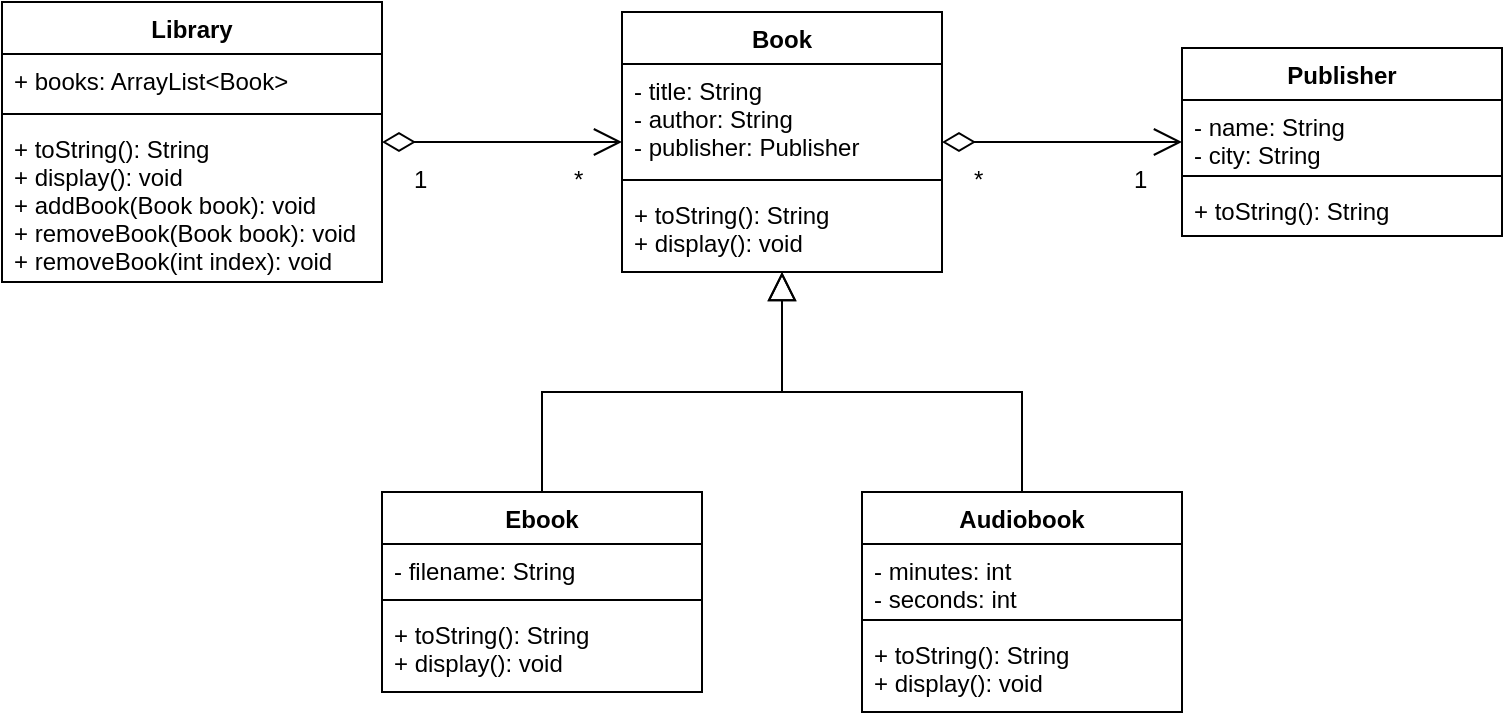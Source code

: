 <mxfile version="20.6.0" type="device"><diagram id="vB_KhR3SeOn-0qMBXSd2" name="Page-1"><mxGraphModel dx="1140" dy="661" grid="1" gridSize="10" guides="1" tooltips="1" connect="1" arrows="1" fold="1" page="1" pageScale="1" pageWidth="850" pageHeight="1100" math="0" shadow="0"><root><mxCell id="0"/><mxCell id="1" parent="0"/><mxCell id="he3LwwNXJxdBniojnUBd-5" value="Book" style="swimlane;fontStyle=1;align=center;verticalAlign=top;childLayout=stackLayout;horizontal=1;startSize=26;horizontalStack=0;resizeParent=1;resizeParentMax=0;resizeLast=0;collapsible=1;marginBottom=0;" vertex="1" parent="1"><mxGeometry x="360" y="40" width="160" height="130" as="geometry"/></mxCell><mxCell id="he3LwwNXJxdBniojnUBd-6" value="- title: String&#xA;- author: String&#xA;- publisher: Publisher&#xA;" style="text;strokeColor=none;fillColor=none;align=left;verticalAlign=top;spacingLeft=4;spacingRight=4;overflow=hidden;rotatable=0;points=[[0,0.5],[1,0.5]];portConstraint=eastwest;" vertex="1" parent="he3LwwNXJxdBniojnUBd-5"><mxGeometry y="26" width="160" height="54" as="geometry"/></mxCell><mxCell id="he3LwwNXJxdBniojnUBd-7" value="" style="line;strokeWidth=1;fillColor=none;align=left;verticalAlign=middle;spacingTop=-1;spacingLeft=3;spacingRight=3;rotatable=0;labelPosition=right;points=[];portConstraint=eastwest;strokeColor=inherit;" vertex="1" parent="he3LwwNXJxdBniojnUBd-5"><mxGeometry y="80" width="160" height="8" as="geometry"/></mxCell><mxCell id="he3LwwNXJxdBniojnUBd-8" value="+ toString(): String&#xA;+ display(): void" style="text;strokeColor=none;fillColor=none;align=left;verticalAlign=top;spacingLeft=4;spacingRight=4;overflow=hidden;rotatable=0;points=[[0,0.5],[1,0.5]];portConstraint=eastwest;" vertex="1" parent="he3LwwNXJxdBniojnUBd-5"><mxGeometry y="88" width="160" height="42" as="geometry"/></mxCell><mxCell id="he3LwwNXJxdBniojnUBd-18" style="edgeStyle=orthogonalEdgeStyle;rounded=0;orthogonalLoop=1;jettySize=auto;html=1;exitX=0.5;exitY=0;exitDx=0;exitDy=0;endArrow=block;endFill=0;strokeWidth=1;endSize=12;" edge="1" parent="1" source="he3LwwNXJxdBniojnUBd-9" target="he3LwwNXJxdBniojnUBd-5"><mxGeometry relative="1" as="geometry"/></mxCell><mxCell id="he3LwwNXJxdBniojnUBd-9" value="Ebook" style="swimlane;fontStyle=1;align=center;verticalAlign=top;childLayout=stackLayout;horizontal=1;startSize=26;horizontalStack=0;resizeParent=1;resizeParentMax=0;resizeLast=0;collapsible=1;marginBottom=0;" vertex="1" parent="1"><mxGeometry x="240" y="280" width="160" height="100" as="geometry"/></mxCell><mxCell id="he3LwwNXJxdBniojnUBd-10" value="- filename: String&#xA;" style="text;strokeColor=none;fillColor=none;align=left;verticalAlign=top;spacingLeft=4;spacingRight=4;overflow=hidden;rotatable=0;points=[[0,0.5],[1,0.5]];portConstraint=eastwest;" vertex="1" parent="he3LwwNXJxdBniojnUBd-9"><mxGeometry y="26" width="160" height="24" as="geometry"/></mxCell><mxCell id="he3LwwNXJxdBniojnUBd-11" value="" style="line;strokeWidth=1;fillColor=none;align=left;verticalAlign=middle;spacingTop=-1;spacingLeft=3;spacingRight=3;rotatable=0;labelPosition=right;points=[];portConstraint=eastwest;strokeColor=inherit;" vertex="1" parent="he3LwwNXJxdBniojnUBd-9"><mxGeometry y="50" width="160" height="8" as="geometry"/></mxCell><mxCell id="he3LwwNXJxdBniojnUBd-12" value="+ toString(): String&#xA;+ display(): void" style="text;strokeColor=none;fillColor=none;align=left;verticalAlign=top;spacingLeft=4;spacingRight=4;overflow=hidden;rotatable=0;points=[[0,0.5],[1,0.5]];portConstraint=eastwest;" vertex="1" parent="he3LwwNXJxdBniojnUBd-9"><mxGeometry y="58" width="160" height="42" as="geometry"/></mxCell><mxCell id="he3LwwNXJxdBniojnUBd-19" style="edgeStyle=orthogonalEdgeStyle;rounded=0;orthogonalLoop=1;jettySize=auto;html=1;exitX=0.5;exitY=0;exitDx=0;exitDy=0;strokeWidth=1;endArrow=block;endFill=0;endSize=12;" edge="1" parent="1" source="he3LwwNXJxdBniojnUBd-13" target="he3LwwNXJxdBniojnUBd-5"><mxGeometry relative="1" as="geometry"/></mxCell><mxCell id="he3LwwNXJxdBniojnUBd-13" value="Audiobook" style="swimlane;fontStyle=1;align=center;verticalAlign=top;childLayout=stackLayout;horizontal=1;startSize=26;horizontalStack=0;resizeParent=1;resizeParentMax=0;resizeLast=0;collapsible=1;marginBottom=0;" vertex="1" parent="1"><mxGeometry x="480" y="280" width="160" height="110" as="geometry"/></mxCell><mxCell id="he3LwwNXJxdBniojnUBd-14" value="- minutes: int&#xA;- seconds: int&#xA;&#xA;" style="text;strokeColor=none;fillColor=none;align=left;verticalAlign=top;spacingLeft=4;spacingRight=4;overflow=hidden;rotatable=0;points=[[0,0.5],[1,0.5]];portConstraint=eastwest;" vertex="1" parent="he3LwwNXJxdBniojnUBd-13"><mxGeometry y="26" width="160" height="34" as="geometry"/></mxCell><mxCell id="he3LwwNXJxdBniojnUBd-15" value="" style="line;strokeWidth=1;fillColor=none;align=left;verticalAlign=middle;spacingTop=-1;spacingLeft=3;spacingRight=3;rotatable=0;labelPosition=right;points=[];portConstraint=eastwest;strokeColor=inherit;" vertex="1" parent="he3LwwNXJxdBniojnUBd-13"><mxGeometry y="60" width="160" height="8" as="geometry"/></mxCell><mxCell id="he3LwwNXJxdBniojnUBd-16" value="+ toString(): String&#xA;+ display(): void" style="text;strokeColor=none;fillColor=none;align=left;verticalAlign=top;spacingLeft=4;spacingRight=4;overflow=hidden;rotatable=0;points=[[0,0.5],[1,0.5]];portConstraint=eastwest;" vertex="1" parent="he3LwwNXJxdBniojnUBd-13"><mxGeometry y="68" width="160" height="42" as="geometry"/></mxCell><mxCell id="he3LwwNXJxdBniojnUBd-24" value="Publisher" style="swimlane;fontStyle=1;align=center;verticalAlign=top;childLayout=stackLayout;horizontal=1;startSize=26;horizontalStack=0;resizeParent=1;resizeParentMax=0;resizeLast=0;collapsible=1;marginBottom=0;" vertex="1" parent="1"><mxGeometry x="640" y="58" width="160" height="94" as="geometry"/></mxCell><mxCell id="he3LwwNXJxdBniojnUBd-25" value="- name: String&#xA;- city: String&#xA;&#xA;" style="text;strokeColor=none;fillColor=none;align=left;verticalAlign=top;spacingLeft=4;spacingRight=4;overflow=hidden;rotatable=0;points=[[0,0.5],[1,0.5]];portConstraint=eastwest;" vertex="1" parent="he3LwwNXJxdBniojnUBd-24"><mxGeometry y="26" width="160" height="34" as="geometry"/></mxCell><mxCell id="he3LwwNXJxdBniojnUBd-26" value="" style="line;strokeWidth=1;fillColor=none;align=left;verticalAlign=middle;spacingTop=-1;spacingLeft=3;spacingRight=3;rotatable=0;labelPosition=right;points=[];portConstraint=eastwest;strokeColor=inherit;" vertex="1" parent="he3LwwNXJxdBniojnUBd-24"><mxGeometry y="60" width="160" height="8" as="geometry"/></mxCell><mxCell id="he3LwwNXJxdBniojnUBd-27" value="+ toString(): String" style="text;strokeColor=none;fillColor=none;align=left;verticalAlign=top;spacingLeft=4;spacingRight=4;overflow=hidden;rotatable=0;points=[[0,0.5],[1,0.5]];portConstraint=eastwest;" vertex="1" parent="he3LwwNXJxdBniojnUBd-24"><mxGeometry y="68" width="160" height="26" as="geometry"/></mxCell><mxCell id="he3LwwNXJxdBniojnUBd-28" value="" style="endArrow=open;html=1;endSize=12;startArrow=diamondThin;startSize=14;startFill=0;edgeStyle=orthogonalEdgeStyle;align=left;verticalAlign=bottom;rounded=0;strokeWidth=1;" edge="1" parent="1" source="he3LwwNXJxdBniojnUBd-5" target="he3LwwNXJxdBniojnUBd-24"><mxGeometry x="0.71" relative="1" as="geometry"><mxPoint x="340" y="410" as="sourcePoint"/><mxPoint x="500" y="410" as="targetPoint"/><mxPoint as="offset"/></mxGeometry></mxCell><mxCell id="he3LwwNXJxdBniojnUBd-29" value="Library" style="swimlane;fontStyle=1;align=center;verticalAlign=top;childLayout=stackLayout;horizontal=1;startSize=26;horizontalStack=0;resizeParent=1;resizeParentMax=0;resizeLast=0;collapsible=1;marginBottom=0;" vertex="1" parent="1"><mxGeometry x="50" y="35" width="190" height="140" as="geometry"/></mxCell><mxCell id="he3LwwNXJxdBniojnUBd-30" value="+ books: ArrayList&lt;Book&gt;" style="text;strokeColor=none;fillColor=none;align=left;verticalAlign=top;spacingLeft=4;spacingRight=4;overflow=hidden;rotatable=0;points=[[0,0.5],[1,0.5]];portConstraint=eastwest;" vertex="1" parent="he3LwwNXJxdBniojnUBd-29"><mxGeometry y="26" width="190" height="26" as="geometry"/></mxCell><mxCell id="he3LwwNXJxdBniojnUBd-31" value="" style="line;strokeWidth=1;fillColor=none;align=left;verticalAlign=middle;spacingTop=-1;spacingLeft=3;spacingRight=3;rotatable=0;labelPosition=right;points=[];portConstraint=eastwest;strokeColor=inherit;" vertex="1" parent="he3LwwNXJxdBniojnUBd-29"><mxGeometry y="52" width="190" height="8" as="geometry"/></mxCell><mxCell id="he3LwwNXJxdBniojnUBd-32" value="+ toString(): String&#xA;+ display(): void&#xA;+ addBook(Book book): void&#xA;+ removeBook(Book book): void&#xA;+ removeBook(int index): void" style="text;strokeColor=none;fillColor=none;align=left;verticalAlign=top;spacingLeft=4;spacingRight=4;overflow=hidden;rotatable=0;points=[[0,0.5],[1,0.5]];portConstraint=eastwest;" vertex="1" parent="he3LwwNXJxdBniojnUBd-29"><mxGeometry y="60" width="190" height="80" as="geometry"/></mxCell><mxCell id="he3LwwNXJxdBniojnUBd-34" value="" style="endArrow=open;html=1;endSize=12;startArrow=diamondThin;startSize=14;startFill=0;edgeStyle=orthogonalEdgeStyle;align=left;verticalAlign=bottom;rounded=0;strokeWidth=1;" edge="1" parent="1" source="he3LwwNXJxdBniojnUBd-29" target="he3LwwNXJxdBniojnUBd-5"><mxGeometry x="-1" y="3" relative="1" as="geometry"><mxPoint x="340" y="410" as="sourcePoint"/><mxPoint x="500" y="410" as="targetPoint"/></mxGeometry></mxCell><mxCell id="he3LwwNXJxdBniojnUBd-35" value="*" style="text;strokeColor=none;fillColor=none;align=left;verticalAlign=top;spacingLeft=4;spacingRight=4;overflow=hidden;rotatable=0;points=[[0,0.5],[1,0.5]];portConstraint=eastwest;" vertex="1" parent="1"><mxGeometry x="530" y="110" width="20" height="26" as="geometry"/></mxCell><mxCell id="he3LwwNXJxdBniojnUBd-37" value="1" style="text;strokeColor=none;fillColor=none;align=left;verticalAlign=top;spacingLeft=4;spacingRight=4;overflow=hidden;rotatable=0;points=[[0,0.5],[1,0.5]];portConstraint=eastwest;" vertex="1" parent="1"><mxGeometry x="610" y="110" width="20" height="26" as="geometry"/></mxCell><mxCell id="he3LwwNXJxdBniojnUBd-38" value="*" style="text;strokeColor=none;fillColor=none;align=left;verticalAlign=top;spacingLeft=4;spacingRight=4;overflow=hidden;rotatable=0;points=[[0,0.5],[1,0.5]];portConstraint=eastwest;" vertex="1" parent="1"><mxGeometry x="330" y="110" width="20" height="26" as="geometry"/></mxCell><mxCell id="he3LwwNXJxdBniojnUBd-39" value="1" style="text;strokeColor=none;fillColor=none;align=left;verticalAlign=top;spacingLeft=4;spacingRight=4;overflow=hidden;rotatable=0;points=[[0,0.5],[1,0.5]];portConstraint=eastwest;" vertex="1" parent="1"><mxGeometry x="250" y="110" width="20" height="26" as="geometry"/></mxCell></root></mxGraphModel></diagram></mxfile>